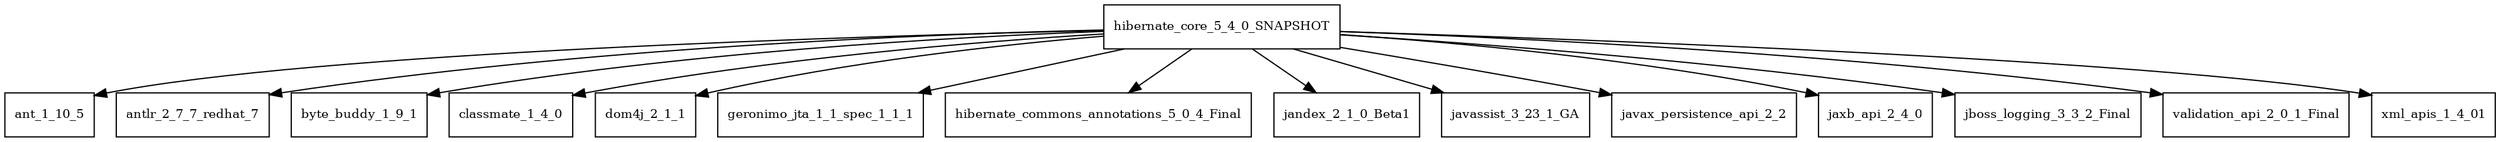 digraph hibernate_core_5_4_0_SNAPSHOT_dependencies {
  node [shape = box, fontsize=10.0];
  hibernate_core_5_4_0_SNAPSHOT -> ant_1_10_5;
  hibernate_core_5_4_0_SNAPSHOT -> antlr_2_7_7_redhat_7;
  hibernate_core_5_4_0_SNAPSHOT -> byte_buddy_1_9_1;
  hibernate_core_5_4_0_SNAPSHOT -> classmate_1_4_0;
  hibernate_core_5_4_0_SNAPSHOT -> dom4j_2_1_1;
  hibernate_core_5_4_0_SNAPSHOT -> geronimo_jta_1_1_spec_1_1_1;
  hibernate_core_5_4_0_SNAPSHOT -> hibernate_commons_annotations_5_0_4_Final;
  hibernate_core_5_4_0_SNAPSHOT -> jandex_2_1_0_Beta1;
  hibernate_core_5_4_0_SNAPSHOT -> javassist_3_23_1_GA;
  hibernate_core_5_4_0_SNAPSHOT -> javax_persistence_api_2_2;
  hibernate_core_5_4_0_SNAPSHOT -> jaxb_api_2_4_0;
  hibernate_core_5_4_0_SNAPSHOT -> jboss_logging_3_3_2_Final;
  hibernate_core_5_4_0_SNAPSHOT -> validation_api_2_0_1_Final;
  hibernate_core_5_4_0_SNAPSHOT -> xml_apis_1_4_01;
}
